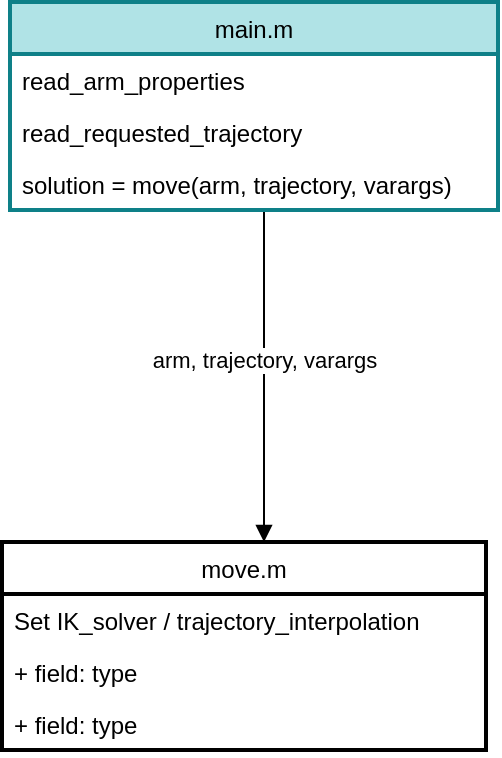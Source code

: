 <mxfile version="14.4.8" type="github">
  <diagram name="Page-1" id="e56a1550-8fbb-45ad-956c-1786394a9013">
    <mxGraphModel dx="1422" dy="737" grid="1" gridSize="10" guides="1" tooltips="1" connect="1" arrows="1" fold="1" page="1" pageScale="1" pageWidth="1920" pageHeight="1200" background="#ffffff" math="0" shadow="0">
      <root>
        <mxCell id="0" />
        <mxCell id="1" parent="0" />
        <mxCell id="cSiYuynqkyTP90B2qaCe-24" value="main.m" style="swimlane;fontStyle=0;childLayout=stackLayout;horizontal=1;startSize=26;fillColor=#b0e3e6;horizontalStack=0;resizeParent=1;resizeParentMax=0;resizeLast=0;collapsible=1;marginBottom=0;strokeColor=#0e8088;strokeWidth=2;" vertex="1" parent="1">
          <mxGeometry x="793" y="160" width="244" height="104" as="geometry" />
        </mxCell>
        <mxCell id="cSiYuynqkyTP90B2qaCe-26" value="read_arm_properties" style="text;strokeColor=none;fillColor=none;align=left;verticalAlign=top;spacingLeft=4;spacingRight=4;overflow=hidden;rotatable=0;points=[[0,0.5],[1,0.5]];portConstraint=eastwest;" vertex="1" parent="cSiYuynqkyTP90B2qaCe-24">
          <mxGeometry y="26" width="244" height="26" as="geometry" />
        </mxCell>
        <mxCell id="cSiYuynqkyTP90B2qaCe-27" value="read_requested_trajectory" style="text;align=left;verticalAlign=top;spacingLeft=4;spacingRight=4;overflow=hidden;rotatable=0;points=[[0,0.5],[1,0.5]];portConstraint=eastwest;" vertex="1" parent="cSiYuynqkyTP90B2qaCe-24">
          <mxGeometry y="52" width="244" height="26" as="geometry" />
        </mxCell>
        <mxCell id="cSiYuynqkyTP90B2qaCe-28" value="solution = move(arm, trajectory, varargs)" style="text;strokeColor=none;fillColor=none;align=left;verticalAlign=top;spacingLeft=4;spacingRight=4;overflow=hidden;rotatable=0;points=[[0,0.5],[1,0.5]];portConstraint=eastwest;" vertex="1" parent="cSiYuynqkyTP90B2qaCe-24">
          <mxGeometry y="78" width="244" height="26" as="geometry" />
        </mxCell>
        <mxCell id="cSiYuynqkyTP90B2qaCe-30" value="arm, trajectory, varargs" style="html=1;verticalAlign=bottom;endArrow=block;" edge="1" parent="1">
          <mxGeometry width="80" relative="1" as="geometry">
            <mxPoint x="920" y="265" as="sourcePoint" />
            <mxPoint x="920" y="430" as="targetPoint" />
          </mxGeometry>
        </mxCell>
        <mxCell id="cSiYuynqkyTP90B2qaCe-31" value="move.m" style="swimlane;fontStyle=0;childLayout=stackLayout;horizontal=1;startSize=26;fillColor=none;horizontalStack=0;resizeParent=1;resizeParentMax=0;resizeLast=0;collapsible=1;marginBottom=0;strokeWidth=2;" vertex="1" parent="1">
          <mxGeometry x="789" y="430" width="242" height="104" as="geometry" />
        </mxCell>
        <mxCell id="cSiYuynqkyTP90B2qaCe-32" value="Set IK_solver / trajectory_interpolation" style="text;strokeColor=none;fillColor=none;align=left;verticalAlign=top;spacingLeft=4;spacingRight=4;overflow=hidden;rotatable=0;points=[[0,0.5],[1,0.5]];portConstraint=eastwest;" vertex="1" parent="cSiYuynqkyTP90B2qaCe-31">
          <mxGeometry y="26" width="242" height="26" as="geometry" />
        </mxCell>
        <mxCell id="cSiYuynqkyTP90B2qaCe-33" value="+ field: type" style="text;strokeColor=none;fillColor=none;align=left;verticalAlign=top;spacingLeft=4;spacingRight=4;overflow=hidden;rotatable=0;points=[[0,0.5],[1,0.5]];portConstraint=eastwest;" vertex="1" parent="cSiYuynqkyTP90B2qaCe-31">
          <mxGeometry y="52" width="242" height="26" as="geometry" />
        </mxCell>
        <mxCell id="cSiYuynqkyTP90B2qaCe-34" value="+ field: type" style="text;strokeColor=none;fillColor=none;align=left;verticalAlign=top;spacingLeft=4;spacingRight=4;overflow=hidden;rotatable=0;points=[[0,0.5],[1,0.5]];portConstraint=eastwest;" vertex="1" parent="cSiYuynqkyTP90B2qaCe-31">
          <mxGeometry y="78" width="242" height="26" as="geometry" />
        </mxCell>
      </root>
    </mxGraphModel>
  </diagram>
</mxfile>
